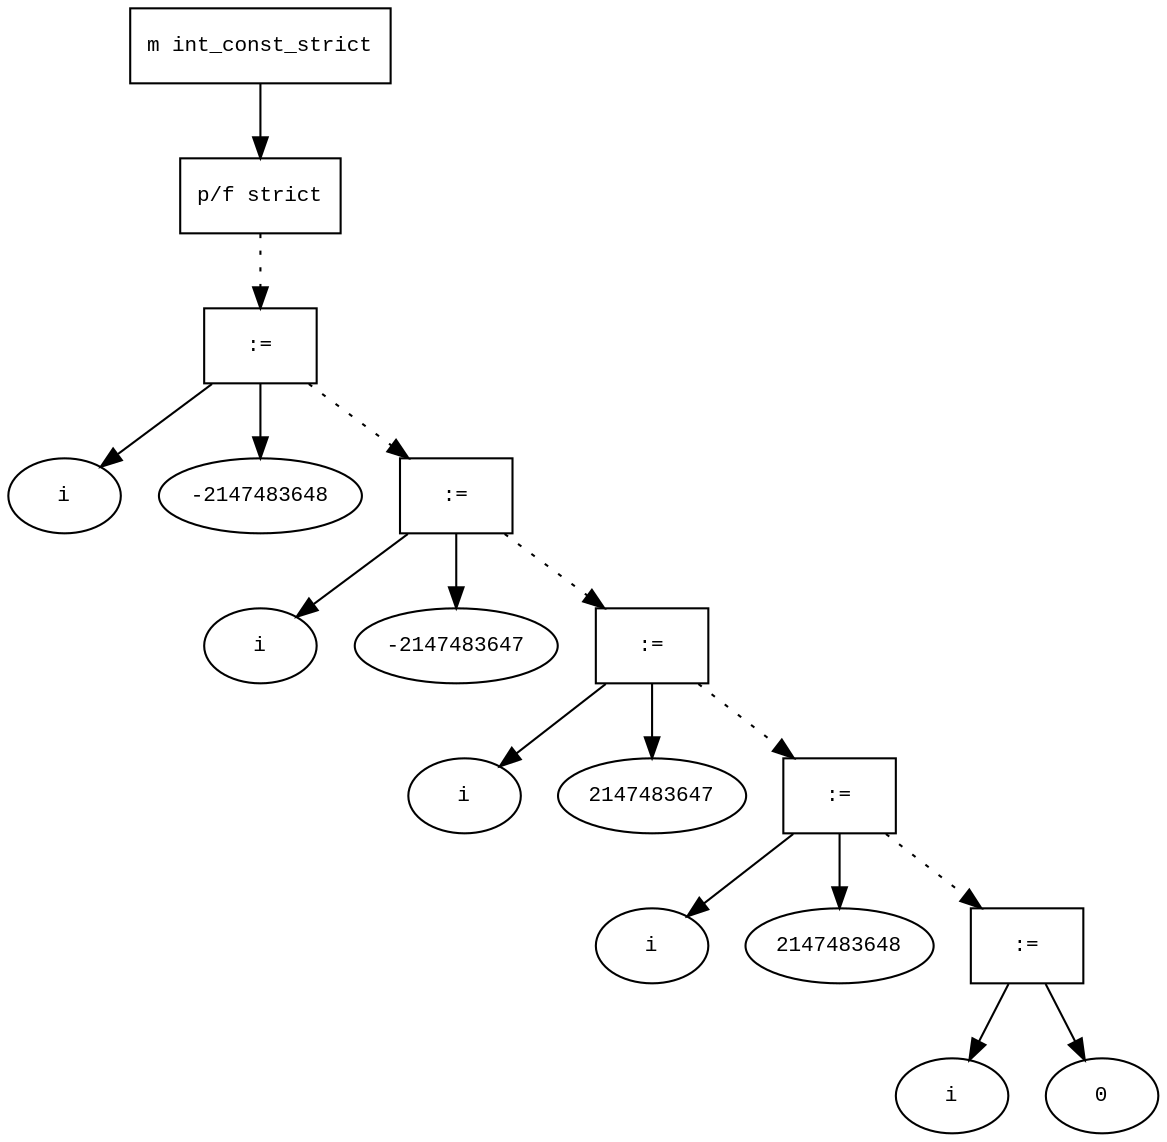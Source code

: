 digraph AST {
  graph [fontname="Times New Roman",fontsize=10];
  node  [fontname="Courier New",fontsize=10];
  edge  [fontname="Times New Roman",fontsize=10];

  node0 [label="m int_const_strict",shape=box];
  node1 [label="p/f strict",shape=box];
  node4 [label=":=",shape=box];
  node2 [label="i",shape=ellipse];
  node4->node2;
  node3 [label="-2147483648",shape=ellipse];
  node4->node3;
  node1 -> node4 [style=dotted];
  node7 [label=":=",shape=box];
  node5 [label="i",shape=ellipse];
  node7->node5;
  node6 [label="-2147483647",shape=ellipse];
  node7->node6;
  node4 -> node7 [style=dotted];
  node10 [label=":=",shape=box];
  node8 [label="i",shape=ellipse];
  node10->node8;
  node9 [label="2147483647",shape=ellipse];
  node10->node9;
  node7 -> node10 [style=dotted];
  node13 [label=":=",shape=box];
  node11 [label="i",shape=ellipse];
  node13->node11;
  node12 [label="2147483648",shape=ellipse];
  node13->node12;
  node10 -> node13 [style=dotted];
  node16 [label=":=",shape=box];
  node14 [label="i",shape=ellipse];
  node16->node14;
  node15 [label="0",shape=ellipse];
  node16->node15;
  node13 -> node16 [style=dotted];
  node0 -> node1;
}
